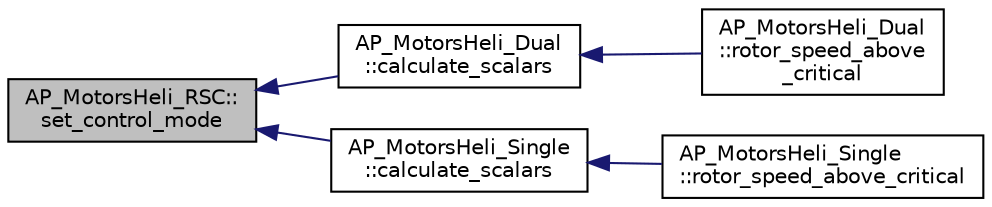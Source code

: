 digraph "AP_MotorsHeli_RSC::set_control_mode"
{
 // INTERACTIVE_SVG=YES
  edge [fontname="Helvetica",fontsize="10",labelfontname="Helvetica",labelfontsize="10"];
  node [fontname="Helvetica",fontsize="10",shape=record];
  rankdir="LR";
  Node1 [label="AP_MotorsHeli_RSC::\lset_control_mode",height=0.2,width=0.4,color="black", fillcolor="grey75", style="filled", fontcolor="black"];
  Node1 -> Node2 [dir="back",color="midnightblue",fontsize="10",style="solid",fontname="Helvetica"];
  Node2 [label="AP_MotorsHeli_Dual\l::calculate_scalars",height=0.2,width=0.4,color="black", fillcolor="white", style="filled",URL="$classAP__MotorsHeli__Dual.html#a7112c1b7a86a1080a00dd3c529c17b25"];
  Node2 -> Node3 [dir="back",color="midnightblue",fontsize="10",style="solid",fontname="Helvetica"];
  Node3 [label="AP_MotorsHeli_Dual\l::rotor_speed_above\l_critical",height=0.2,width=0.4,color="black", fillcolor="white", style="filled",URL="$classAP__MotorsHeli__Dual.html#a91ef6ba88a438531ee10f7a0df2d4da0"];
  Node1 -> Node4 [dir="back",color="midnightblue",fontsize="10",style="solid",fontname="Helvetica"];
  Node4 [label="AP_MotorsHeli_Single\l::calculate_scalars",height=0.2,width=0.4,color="black", fillcolor="white", style="filled",URL="$classAP__MotorsHeli__Single.html#a7b5237d9ac4b926d7d84e1e34b18ee4f"];
  Node4 -> Node5 [dir="back",color="midnightblue",fontsize="10",style="solid",fontname="Helvetica"];
  Node5 [label="AP_MotorsHeli_Single\l::rotor_speed_above_critical",height=0.2,width=0.4,color="black", fillcolor="white", style="filled",URL="$classAP__MotorsHeli__Single.html#ac58406ec975c076b307c6382064e89b8"];
}
